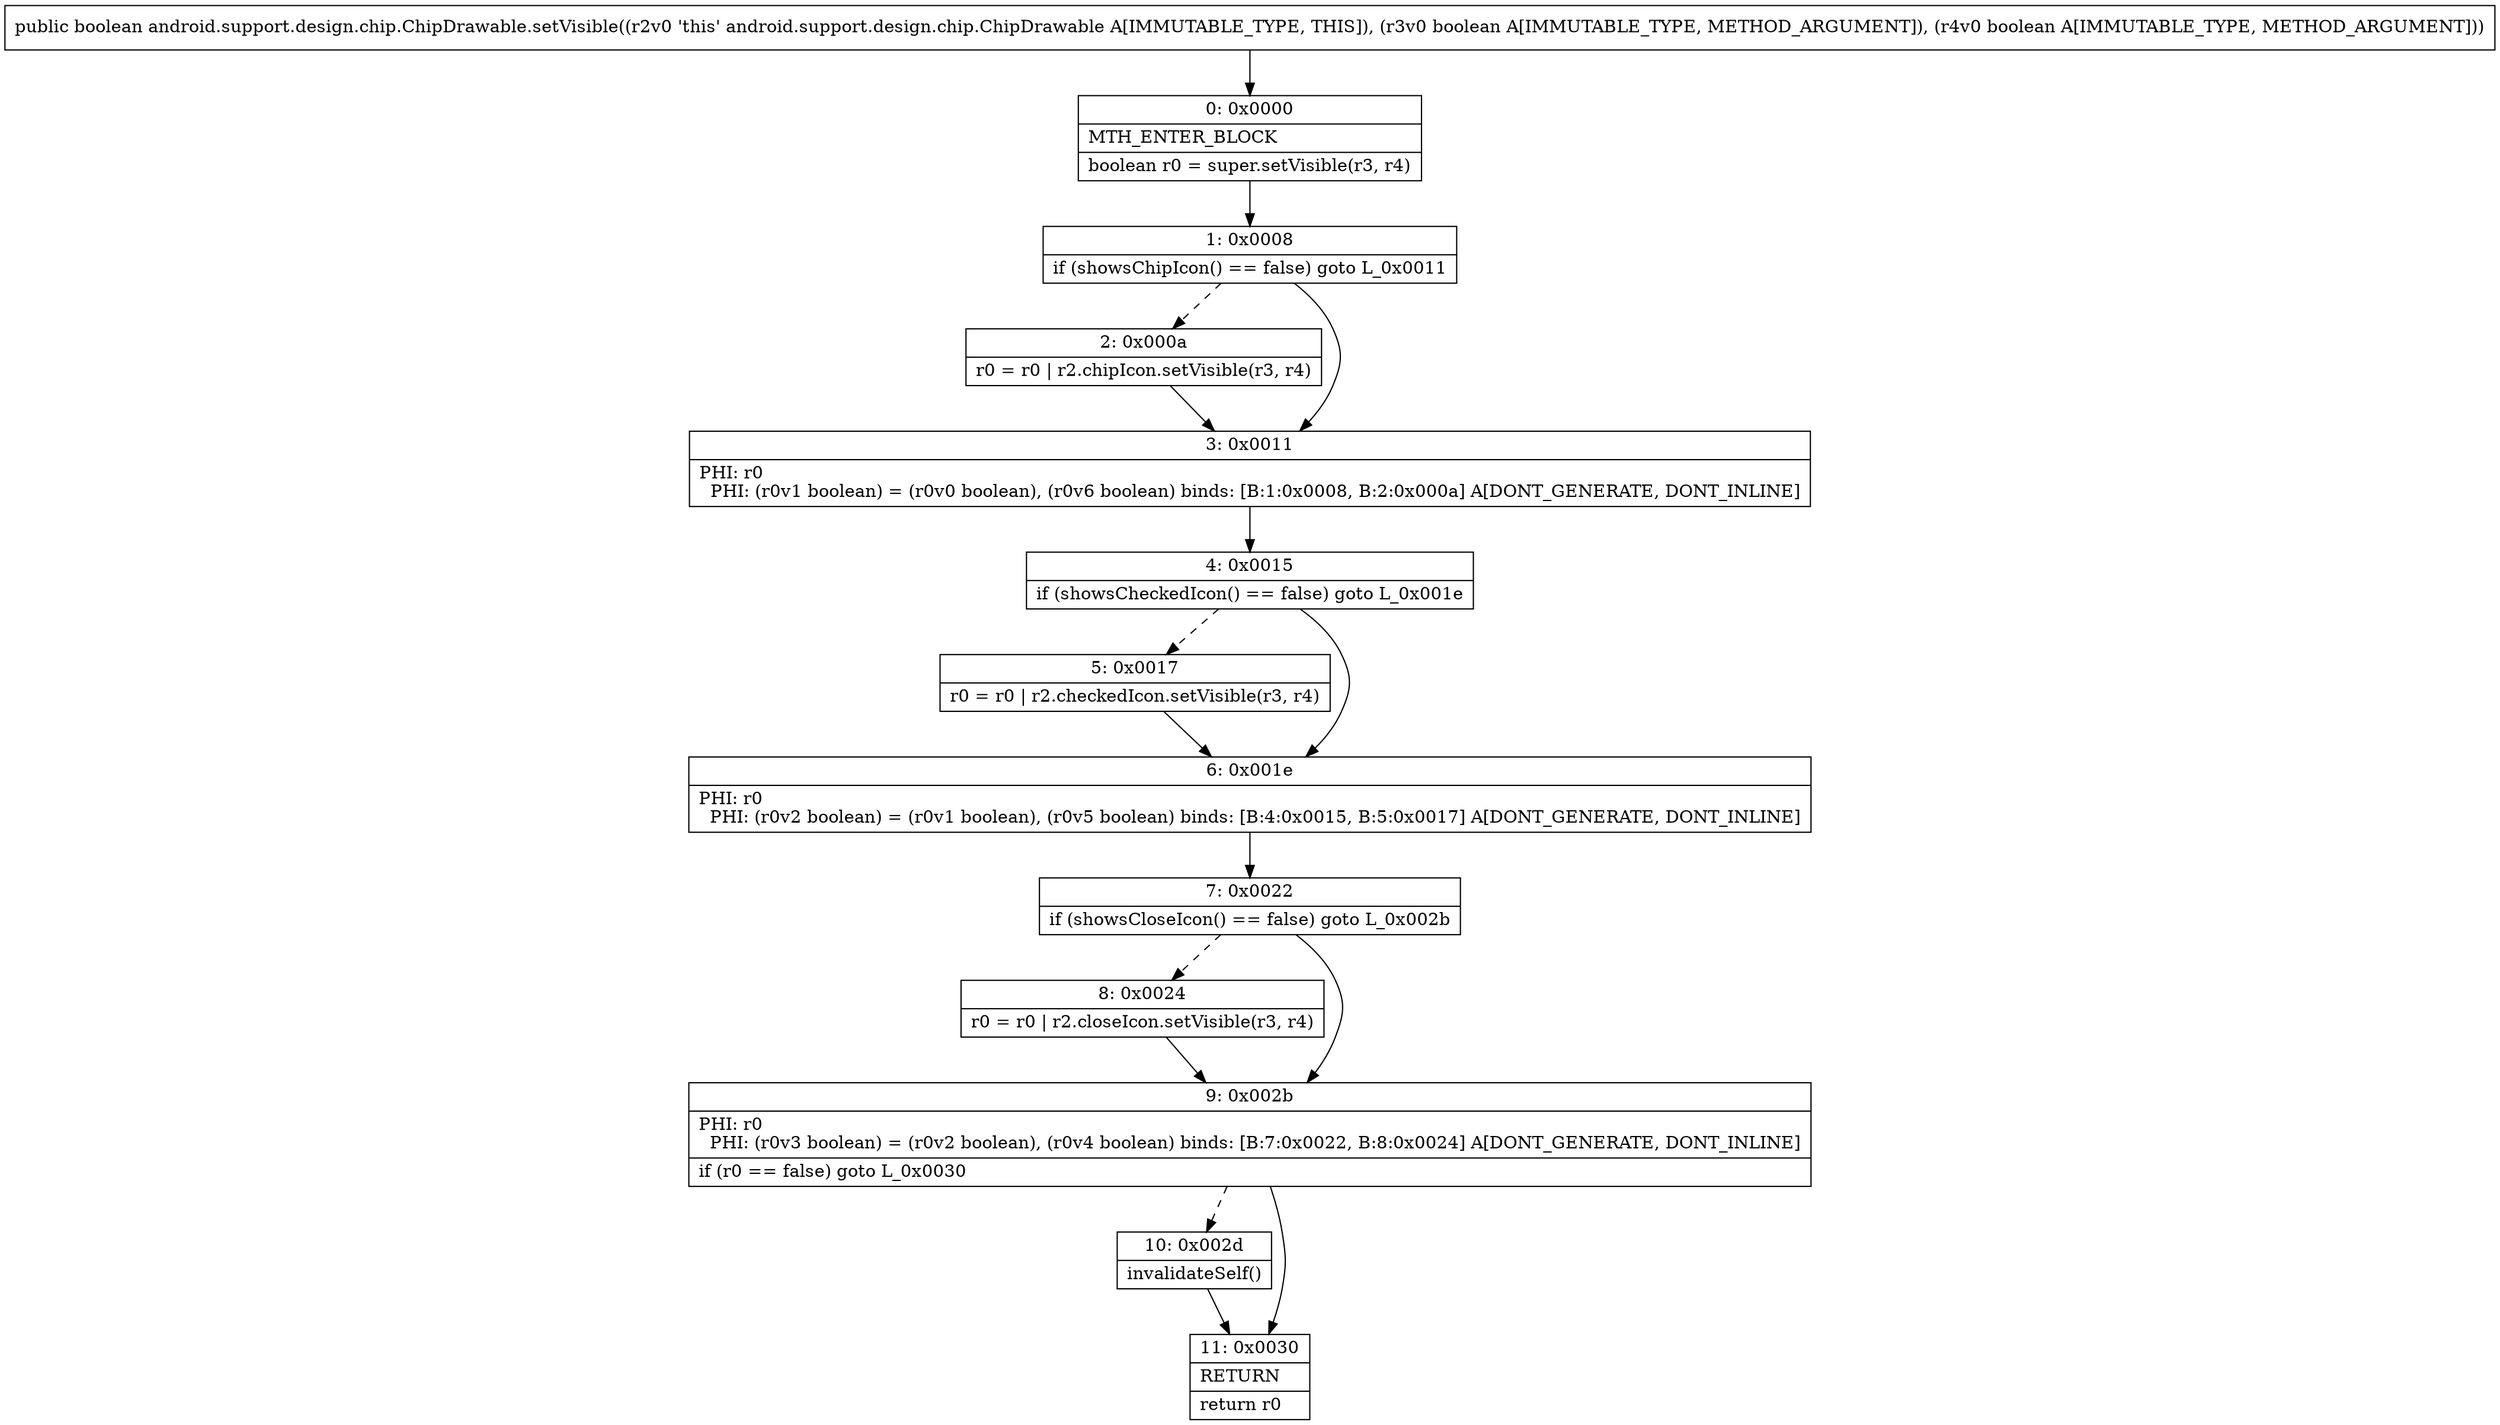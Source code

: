 digraph "CFG forandroid.support.design.chip.ChipDrawable.setVisible(ZZ)Z" {
Node_0 [shape=record,label="{0\:\ 0x0000|MTH_ENTER_BLOCK\l|boolean r0 = super.setVisible(r3, r4)\l}"];
Node_1 [shape=record,label="{1\:\ 0x0008|if (showsChipIcon() == false) goto L_0x0011\l}"];
Node_2 [shape=record,label="{2\:\ 0x000a|r0 = r0 \| r2.chipIcon.setVisible(r3, r4)\l}"];
Node_3 [shape=record,label="{3\:\ 0x0011|PHI: r0 \l  PHI: (r0v1 boolean) = (r0v0 boolean), (r0v6 boolean) binds: [B:1:0x0008, B:2:0x000a] A[DONT_GENERATE, DONT_INLINE]\l}"];
Node_4 [shape=record,label="{4\:\ 0x0015|if (showsCheckedIcon() == false) goto L_0x001e\l}"];
Node_5 [shape=record,label="{5\:\ 0x0017|r0 = r0 \| r2.checkedIcon.setVisible(r3, r4)\l}"];
Node_6 [shape=record,label="{6\:\ 0x001e|PHI: r0 \l  PHI: (r0v2 boolean) = (r0v1 boolean), (r0v5 boolean) binds: [B:4:0x0015, B:5:0x0017] A[DONT_GENERATE, DONT_INLINE]\l}"];
Node_7 [shape=record,label="{7\:\ 0x0022|if (showsCloseIcon() == false) goto L_0x002b\l}"];
Node_8 [shape=record,label="{8\:\ 0x0024|r0 = r0 \| r2.closeIcon.setVisible(r3, r4)\l}"];
Node_9 [shape=record,label="{9\:\ 0x002b|PHI: r0 \l  PHI: (r0v3 boolean) = (r0v2 boolean), (r0v4 boolean) binds: [B:7:0x0022, B:8:0x0024] A[DONT_GENERATE, DONT_INLINE]\l|if (r0 == false) goto L_0x0030\l}"];
Node_10 [shape=record,label="{10\:\ 0x002d|invalidateSelf()\l}"];
Node_11 [shape=record,label="{11\:\ 0x0030|RETURN\l|return r0\l}"];
MethodNode[shape=record,label="{public boolean android.support.design.chip.ChipDrawable.setVisible((r2v0 'this' android.support.design.chip.ChipDrawable A[IMMUTABLE_TYPE, THIS]), (r3v0 boolean A[IMMUTABLE_TYPE, METHOD_ARGUMENT]), (r4v0 boolean A[IMMUTABLE_TYPE, METHOD_ARGUMENT])) }"];
MethodNode -> Node_0;
Node_0 -> Node_1;
Node_1 -> Node_2[style=dashed];
Node_1 -> Node_3;
Node_2 -> Node_3;
Node_3 -> Node_4;
Node_4 -> Node_5[style=dashed];
Node_4 -> Node_6;
Node_5 -> Node_6;
Node_6 -> Node_7;
Node_7 -> Node_8[style=dashed];
Node_7 -> Node_9;
Node_8 -> Node_9;
Node_9 -> Node_10[style=dashed];
Node_9 -> Node_11;
Node_10 -> Node_11;
}

